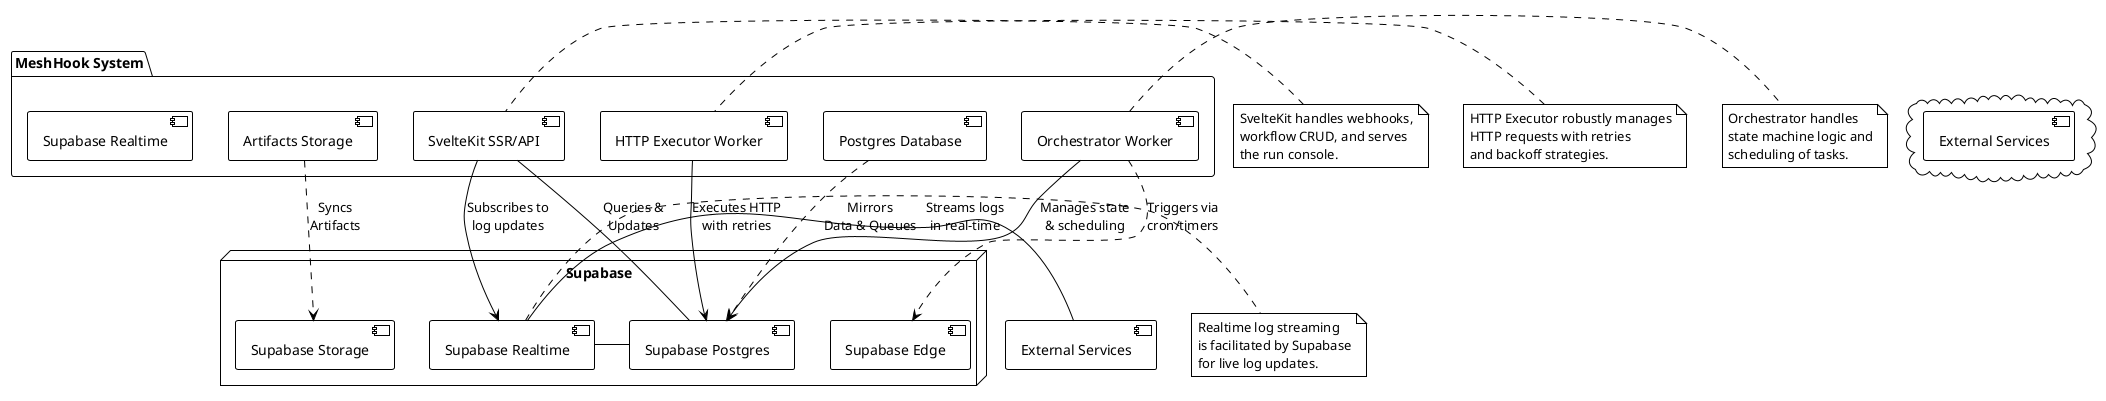 @startuml
!theme plain

package "MeshHook System" {
    component [SvelteKit SSR/API] as SvelteKit
    component [Supabase Realtime] as SupabaseRealtime
    component [Postgres Database] as Postgres
    component [Orchestrator Worker] as Orchestrator
    component [HTTP Executor Worker] as HTTPExecutor
    database [Artifacts Storage] as Storage
}

cloud {
    [External Services] as External
}

node "Supabase" {
    [Supabase Postgres] - [Supabase Realtime]
    [Supabase Storage]
    [Supabase Edge]
}

[Supabase Realtime] - [External Services] : Streams logs\nin real-time
[SvelteKit] - [Supabase Postgres] : Queries &\nUpdates
[SvelteKit] --> [Supabase Realtime] : Subscribes to\nlog updates
[Orchestrator] --> [Supabase Postgres] : Manages state\n& scheduling
[HTTPExecutor] --> [Supabase Postgres] : Executes HTTP\nwith retries
[Postgres] .> [Supabase Postgres] : Mirrors\nData & Queues
[Storage] .> [Supabase Storage] : Syncs\nArtifacts
[Orchestrator] .> [Supabase Edge] : Triggers via\ncron/timers

note right of [Supabase Realtime]
  Realtime log streaming
  is facilitated by Supabase
  for live log updates.
end note

note left of [SvelteKit]
  SvelteKit handles webhooks,
  workflow CRUD, and serves
  the run console.
end note

note right of [Orchestrator]
  Orchestrator handles
  state machine logic and
  scheduling of tasks.
end note

note left of [HTTPExecutor]
  HTTP Executor robustly manages
  HTTP requests with retries
  and backoff strategies.
end note

@enduml